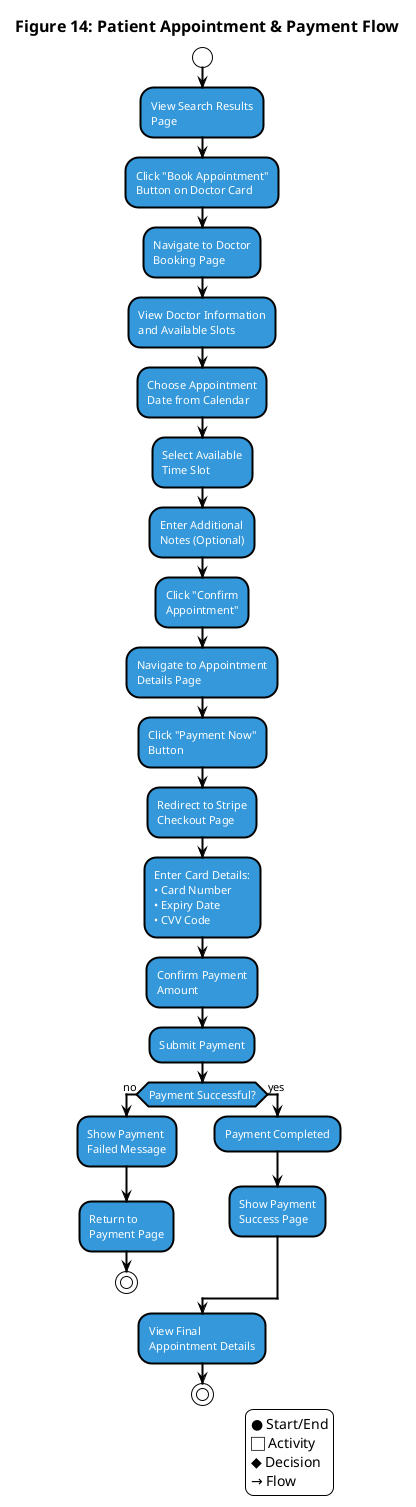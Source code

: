 @startuml Patient_Appointment_Payment_Activity
!theme plain
skinparam backgroundColor white
skinparam activityBorderColor black
skinparam activityBackgroundColor #3498db
skinparam startColor black
skinparam endColor black
skinparam decisionBorderColor black
skinparam decisionBackgroundColor white
skinparam arrowColor black
skinparam activityFontColor white
skinparam decisionFontColor black
skinparam activityFontSize 11
skinparam decisionFontSize 10
skinparam titleFontSize 16
skinparam titleFontColor black
skinparam activityBorderThickness 2
skinparam decisionBorderThickness 2
skinparam arrowThickness 2
skinparam shadowing false

title Figure 14: Patient Appointment & Payment Flow

start

:View Search Results\nPage;

:Click "Book Appointment"\nButton on Doctor Card;

:Navigate to Doctor\nBooking Page;

:View Doctor Information\nand Available Slots;

:Choose Appointment\nDate from Calendar;

:Select Available\nTime Slot;

:Enter Additional\nNotes (Optional);

:Click "Confirm\nAppointment";

:Navigate to Appointment\nDetails Page;

:Click "Payment Now"\nButton;

:Redirect to Stripe\nCheckout Page;

:Enter Card Details:
• Card Number
• Expiry Date
• CVV Code;

:Confirm Payment\nAmount;

:Submit Payment;

if (Payment Successful?) then (no)
  :Show Payment\nFailed Message;
  
  :Return to\nPayment Page;
  
  stop
else (yes)
  :Payment Completed;
  
  :Show Payment\nSuccess Page;
endif

:View Final\nAppointment Details;

stop

legend right
● Start/End
⬜ Activity
◆ Decision
→ Flow
endlegend

@enduml 